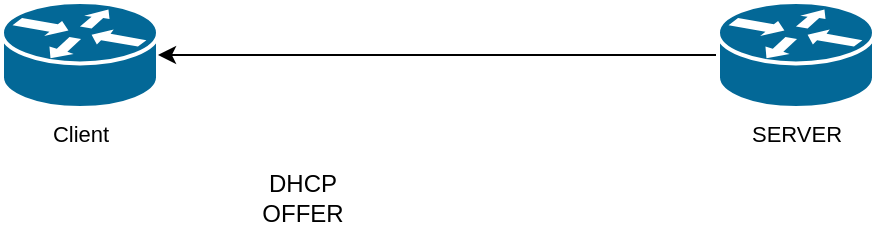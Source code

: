 <mxfile version="21.6.9" type="github">
  <diagram name="ページ1" id="lDiP6mujEjFrViueAqAz">
    <mxGraphModel dx="1914" dy="991" grid="0" gridSize="10" guides="1" tooltips="1" connect="1" arrows="1" fold="1" page="1" pageScale="1" pageWidth="827" pageHeight="1169" math="0" shadow="0">
      <root>
        <mxCell id="0" />
        <mxCell id="1" parent="0" />
        <mxCell id="XZkc61CAfvNK-924xg8p-1" value="Client" style="shape=mxgraph.cisco.routers.router;sketch=0;html=1;pointerEvents=1;dashed=0;fillColor=#036897;strokeColor=#ffffff;strokeWidth=2;verticalLabelPosition=bottom;verticalAlign=top;align=center;outlineConnect=0;fontFamily=Helvetica;fontSize=11;fontColor=default;" parent="1" vertex="1">
          <mxGeometry x="367" y="154" width="78" height="53" as="geometry" />
        </mxCell>
        <mxCell id="XZkc61CAfvNK-924xg8p-3" style="edgeStyle=orthogonalEdgeStyle;rounded=0;orthogonalLoop=1;jettySize=auto;html=1;exitX=0;exitY=0.5;exitDx=0;exitDy=0;exitPerimeter=0;entryX=1;entryY=0.5;entryDx=0;entryDy=0;entryPerimeter=0;" parent="1" source="XZkc61CAfvNK-924xg8p-2" target="XZkc61CAfvNK-924xg8p-1" edge="1">
          <mxGeometry relative="1" as="geometry" />
        </mxCell>
        <mxCell id="XZkc61CAfvNK-924xg8p-2" value="SERVER" style="shape=mxgraph.cisco.routers.router;sketch=0;html=1;pointerEvents=1;dashed=0;fillColor=#036897;strokeColor=#ffffff;strokeWidth=2;verticalLabelPosition=bottom;verticalAlign=top;align=center;outlineConnect=0;fontFamily=Helvetica;fontSize=11;fontColor=default;" parent="1" vertex="1">
          <mxGeometry x="725" y="154" width="78" height="53" as="geometry" />
        </mxCell>
        <mxCell id="x_MYkYEinyPQgA3aRosP-1" value="DHCP&lt;br&gt;OFFER" style="text;html=1;align=center;verticalAlign=middle;resizable=0;points=[];autosize=1;strokeColor=none;fillColor=none;" vertex="1" parent="1">
          <mxGeometry x="487" y="231" width="59" height="41" as="geometry" />
        </mxCell>
      </root>
    </mxGraphModel>
  </diagram>
</mxfile>
